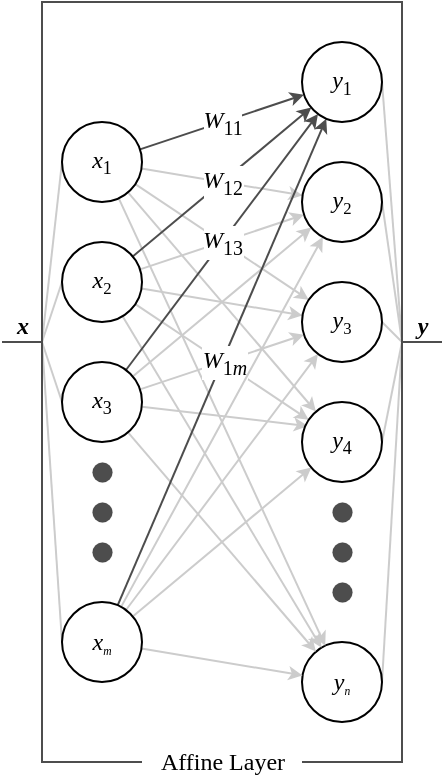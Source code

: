 <mxfile version="20.3.7" type="github">
  <diagram id="YHXNMDAUgjNIEf82KM6D" name="affine">
    <mxGraphModel dx="312" dy="474" grid="1" gridSize="10" guides="1" tooltips="1" connect="1" arrows="1" fold="1" page="1" pageScale="1" pageWidth="827" pageHeight="1169" math="0" shadow="0">
      <root>
        <mxCell id="0" />
        <mxCell id="1" parent="0" />
        <mxCell id="JFmZcP9b4A3JIfBgf7JJ-6" value="" style="endArrow=none;html=1;rounded=0;strokeColor=#CCCCCC;entryX=1;entryY=0.5;entryDx=0;entryDy=0;" edge="1" parent="1" target="ii_1wvdTF_ilezys5I7p-11">
          <mxGeometry width="50" height="50" relative="1" as="geometry">
            <mxPoint x="290" y="270" as="sourcePoint" />
            <mxPoint x="310" y="300" as="targetPoint" />
          </mxGeometry>
        </mxCell>
        <mxCell id="JFmZcP9b4A3JIfBgf7JJ-7" value="" style="endArrow=none;html=1;rounded=0;strokeColor=#CCCCCC;entryX=1;entryY=0.5;entryDx=0;entryDy=0;" edge="1" parent="1" target="ii_1wvdTF_ilezys5I7p-13">
          <mxGeometry width="50" height="50" relative="1" as="geometry">
            <mxPoint x="290" y="270" as="sourcePoint" />
            <mxPoint x="290" y="150" as="targetPoint" />
          </mxGeometry>
        </mxCell>
        <mxCell id="JFmZcP9b4A3JIfBgf7JJ-8" value="" style="endArrow=none;html=1;rounded=0;strokeColor=#CCCCCC;entryX=1;entryY=0.5;entryDx=0;entryDy=0;" edge="1" parent="1" target="ii_1wvdTF_ilezys5I7p-16">
          <mxGeometry width="50" height="50" relative="1" as="geometry">
            <mxPoint x="290" y="270" as="sourcePoint" />
            <mxPoint x="290" y="210" as="targetPoint" />
          </mxGeometry>
        </mxCell>
        <mxCell id="JFmZcP9b4A3JIfBgf7JJ-9" value="" style="endArrow=none;html=1;rounded=0;strokeColor=#CCCCCC;entryX=1;entryY=0.5;entryDx=0;entryDy=0;exitX=1;exitY=0.5;exitDx=0;exitDy=0;" edge="1" parent="1" source="ii_1wvdTF_ilezys5I7p-14">
          <mxGeometry width="50" height="50" relative="1" as="geometry">
            <mxPoint x="300" y="280" as="sourcePoint" />
            <mxPoint x="290" y="270" as="targetPoint" />
          </mxGeometry>
        </mxCell>
        <mxCell id="JFmZcP9b4A3JIfBgf7JJ-10" value="" style="endArrow=none;html=1;rounded=0;strokeColor=#CCCCCC;exitX=1;exitY=0.5;exitDx=0;exitDy=0;" edge="1" parent="1" source="ii_1wvdTF_ilezys5I7p-15">
          <mxGeometry width="50" height="50" relative="1" as="geometry">
            <mxPoint x="290" y="330" as="sourcePoint" />
            <mxPoint x="290" y="270" as="targetPoint" />
          </mxGeometry>
        </mxCell>
        <mxCell id="JFmZcP9b4A3JIfBgf7JJ-1" value="" style="endArrow=none;html=1;rounded=0;strokeColor=#CCCCCC;entryX=0;entryY=0.5;entryDx=0;entryDy=0;" edge="1" parent="1" target="ii_1wvdTF_ilezys5I7p-1">
          <mxGeometry width="50" height="50" relative="1" as="geometry">
            <mxPoint x="110" y="270" as="sourcePoint" />
            <mxPoint x="270" y="320" as="targetPoint" />
          </mxGeometry>
        </mxCell>
        <mxCell id="JFmZcP9b4A3JIfBgf7JJ-3" value="" style="endArrow=none;html=1;rounded=0;strokeColor=#CCCCCC;entryX=0;entryY=0.5;entryDx=0;entryDy=0;" edge="1" parent="1" target="ii_1wvdTF_ilezys5I7p-8">
          <mxGeometry width="50" height="50" relative="1" as="geometry">
            <mxPoint x="110" y="270" as="sourcePoint" />
            <mxPoint x="130" y="190" as="targetPoint" />
          </mxGeometry>
        </mxCell>
        <mxCell id="JFmZcP9b4A3JIfBgf7JJ-4" value="" style="endArrow=none;html=1;rounded=0;strokeColor=#CCCCCC;entryX=0;entryY=0.5;entryDx=0;entryDy=0;" edge="1" parent="1" target="ii_1wvdTF_ilezys5I7p-9">
          <mxGeometry width="50" height="50" relative="1" as="geometry">
            <mxPoint x="110" y="270" as="sourcePoint" />
            <mxPoint x="130" y="250" as="targetPoint" />
          </mxGeometry>
        </mxCell>
        <mxCell id="JFmZcP9b4A3JIfBgf7JJ-5" value="" style="endArrow=none;html=1;rounded=0;strokeColor=#CCCCCC;entryX=0;entryY=0.5;entryDx=0;entryDy=0;" edge="1" parent="1" target="ii_1wvdTF_ilezys5I7p-10">
          <mxGeometry width="50" height="50" relative="1" as="geometry">
            <mxPoint x="110" y="270" as="sourcePoint" />
            <mxPoint x="130" y="310" as="targetPoint" />
          </mxGeometry>
        </mxCell>
        <mxCell id="ii_1wvdTF_ilezys5I7p-67" value="" style="group" parent="1" vertex="1" connectable="0">
          <mxGeometry x="110" y="100" width="180" height="390" as="geometry" />
        </mxCell>
        <mxCell id="ii_1wvdTF_ilezys5I7p-64" value="" style="rounded=0;whiteSpace=wrap;html=1;strokeWidth=1;fontFamily=Times New Roman;fontSize=12;fontColor=default;fillColor=none;strokeColor=#4D4D4D;" parent="ii_1wvdTF_ilezys5I7p-67" vertex="1">
          <mxGeometry width="180" height="380" as="geometry" />
        </mxCell>
        <mxCell id="ii_1wvdTF_ilezys5I7p-66" value="Affine Layer" style="text;html=1;align=center;verticalAlign=middle;resizable=0;points=[];autosize=1;strokeColor=none;fillColor=default;fontSize=12;fontFamily=Times New Roman;fontColor=default;spacing=0;" parent="ii_1wvdTF_ilezys5I7p-67" vertex="1">
          <mxGeometry x="50" y="370" width="80" height="20" as="geometry" />
        </mxCell>
        <mxCell id="ii_1wvdTF_ilezys5I7p-15" value="&lt;font face=&quot;Times New Roman&quot;&gt;&lt;i style=&quot;font-size: 12px;&quot;&gt;y&lt;/i&gt;&lt;i style=&quot;font-size: 6.944px;&quot;&gt;&lt;sub&gt;n&lt;/sub&gt;&lt;/i&gt;&lt;/font&gt;" style="ellipse;whiteSpace=wrap;html=1;aspect=fixed;" parent="ii_1wvdTF_ilezys5I7p-67" vertex="1">
          <mxGeometry x="130" y="320" width="40" height="40" as="geometry" />
        </mxCell>
        <mxCell id="ii_1wvdTF_ilezys5I7p-34" value="" style="group" parent="1" vertex="1" connectable="0">
          <mxGeometry x="135" y="330" width="10" height="50" as="geometry" />
        </mxCell>
        <mxCell id="ii_1wvdTF_ilezys5I7p-26" value="" style="ellipse;whiteSpace=wrap;html=1;aspect=fixed;strokeWidth=0;fontFamily=Times New Roman;fontSize=12;fillColor=#4D4D4D;" parent="ii_1wvdTF_ilezys5I7p-34" vertex="1">
          <mxGeometry width="10" height="10" as="geometry" />
        </mxCell>
        <mxCell id="ii_1wvdTF_ilezys5I7p-27" value="" style="ellipse;whiteSpace=wrap;html=1;aspect=fixed;strokeWidth=0;fontFamily=Times New Roman;fontSize=12;fillColor=#4D4D4D;" parent="ii_1wvdTF_ilezys5I7p-34" vertex="1">
          <mxGeometry y="20" width="10" height="10" as="geometry" />
        </mxCell>
        <mxCell id="ii_1wvdTF_ilezys5I7p-28" value="" style="ellipse;whiteSpace=wrap;html=1;aspect=fixed;strokeWidth=0;fontFamily=Times New Roman;fontSize=12;fillColor=#4D4D4D;" parent="ii_1wvdTF_ilezys5I7p-34" vertex="1">
          <mxGeometry y="40" width="10" height="10" as="geometry" />
        </mxCell>
        <mxCell id="ii_1wvdTF_ilezys5I7p-35" value="" style="group" parent="1" vertex="1" connectable="0">
          <mxGeometry x="255" y="350" width="10" height="50" as="geometry" />
        </mxCell>
        <mxCell id="ii_1wvdTF_ilezys5I7p-36" value="" style="ellipse;whiteSpace=wrap;html=1;aspect=fixed;strokeWidth=0;fontFamily=Times New Roman;fontSize=12;fillColor=#4D4D4D;" parent="ii_1wvdTF_ilezys5I7p-35" vertex="1">
          <mxGeometry width="10" height="10" as="geometry" />
        </mxCell>
        <mxCell id="ii_1wvdTF_ilezys5I7p-37" value="" style="ellipse;whiteSpace=wrap;html=1;aspect=fixed;strokeWidth=0;fontFamily=Times New Roman;fontSize=12;fillColor=#4D4D4D;" parent="ii_1wvdTF_ilezys5I7p-35" vertex="1">
          <mxGeometry y="20" width="10" height="10" as="geometry" />
        </mxCell>
        <mxCell id="ii_1wvdTF_ilezys5I7p-38" value="" style="ellipse;whiteSpace=wrap;html=1;aspect=fixed;strokeWidth=0;fontFamily=Times New Roman;fontSize=12;fillColor=#4D4D4D;" parent="ii_1wvdTF_ilezys5I7p-35" vertex="1">
          <mxGeometry y="40" width="10" height="10" as="geometry" />
        </mxCell>
        <mxCell id="ii_1wvdTF_ilezys5I7p-39" value="&lt;span style=&quot;font-size: 12px;&quot;&gt;&lt;i style=&quot;&quot;&gt;W&lt;/i&gt;&lt;/span&gt;&lt;sub&gt;11&lt;/sub&gt;" style="endArrow=classic;html=1;rounded=0;labelBackgroundColor=default;sketch=0;strokeColor=#4D4D4D;strokeWidth=1;fontFamily=Times New Roman;fontSize=12;fontColor=default;startSize=4;endSize=4;sourcePerimeterSpacing=0;targetPerimeterSpacing=0;shape=connector;jumpStyle=none;jumpSize=4;" parent="1" source="ii_1wvdTF_ilezys5I7p-1" target="ii_1wvdTF_ilezys5I7p-11" edge="1">
          <mxGeometry width="50" height="50" relative="1" as="geometry">
            <mxPoint x="200" y="350" as="sourcePoint" />
            <mxPoint x="250" y="300" as="targetPoint" />
          </mxGeometry>
        </mxCell>
        <mxCell id="ii_1wvdTF_ilezys5I7p-41" value="" style="endArrow=classic;html=1;rounded=0;labelBackgroundColor=default;sketch=0;strokeColor=#CCCCCC;strokeWidth=1;fontFamily=Times New Roman;fontSize=12;fontColor=default;startSize=4;endSize=4;sourcePerimeterSpacing=0;targetPerimeterSpacing=0;shape=connector;jumpStyle=none;jumpSize=4;" parent="1" source="ii_1wvdTF_ilezys5I7p-8" target="ii_1wvdTF_ilezys5I7p-13" edge="1">
          <mxGeometry width="50" height="50" relative="1" as="geometry">
            <mxPoint x="150" y="230" as="sourcePoint" />
            <mxPoint x="230" y="190" as="targetPoint" />
          </mxGeometry>
        </mxCell>
        <mxCell id="ii_1wvdTF_ilezys5I7p-42" value="" style="endArrow=classic;html=1;rounded=0;labelBackgroundColor=default;sketch=0;strokeColor=#CCCCCC;strokeWidth=1;fontFamily=Times New Roman;fontSize=12;fontColor=default;startSize=4;endSize=4;sourcePerimeterSpacing=0;targetPerimeterSpacing=0;shape=connector;jumpStyle=none;jumpSize=4;" parent="1" source="ii_1wvdTF_ilezys5I7p-9" target="ii_1wvdTF_ilezys5I7p-16" edge="1">
          <mxGeometry width="50" height="50" relative="1" as="geometry">
            <mxPoint x="160" y="300" as="sourcePoint" />
            <mxPoint x="240" y="260" as="targetPoint" />
          </mxGeometry>
        </mxCell>
        <mxCell id="ii_1wvdTF_ilezys5I7p-43" value="" style="endArrow=classic;html=1;rounded=0;labelBackgroundColor=default;sketch=0;strokeColor=#CCCCCC;strokeWidth=1;fontFamily=Times New Roman;fontSize=12;fontColor=default;startSize=4;endSize=4;sourcePerimeterSpacing=0;targetPerimeterSpacing=0;shape=connector;jumpStyle=none;jumpSize=4;" parent="1" source="ii_1wvdTF_ilezys5I7p-1" target="ii_1wvdTF_ilezys5I7p-13" edge="1">
          <mxGeometry width="50" height="50" relative="1" as="geometry">
            <mxPoint x="168.992" y="243.729" as="sourcePoint" />
            <mxPoint x="251.026" y="216.325" as="targetPoint" />
          </mxGeometry>
        </mxCell>
        <mxCell id="ii_1wvdTF_ilezys5I7p-44" value="" style="endArrow=classic;html=1;rounded=0;labelBackgroundColor=default;sketch=0;strokeColor=#CCCCCC;strokeWidth=1;fontFamily=Times New Roman;fontSize=12;fontColor=default;startSize=4;endSize=4;sourcePerimeterSpacing=0;targetPerimeterSpacing=0;shape=connector;jumpStyle=none;jumpSize=4;" parent="1" source="ii_1wvdTF_ilezys5I7p-1" target="ii_1wvdTF_ilezys5I7p-16" edge="1">
          <mxGeometry width="50" height="50" relative="1" as="geometry">
            <mxPoint x="169.728" y="193.288" as="sourcePoint" />
            <mxPoint x="250.272" y="206.712" as="targetPoint" />
          </mxGeometry>
        </mxCell>
        <mxCell id="ii_1wvdTF_ilezys5I7p-45" value="" style="endArrow=classic;html=1;rounded=0;labelBackgroundColor=default;sketch=0;strokeColor=#CCCCCC;strokeWidth=1;fontFamily=Times New Roman;fontSize=12;fontColor=default;startSize=4;endSize=4;sourcePerimeterSpacing=0;targetPerimeterSpacing=0;shape=connector;jumpStyle=none;jumpSize=4;" parent="1" source="ii_1wvdTF_ilezys5I7p-1" target="ii_1wvdTF_ilezys5I7p-14" edge="1">
          <mxGeometry width="50" height="50" relative="1" as="geometry">
            <mxPoint x="166.665" y="201.059" as="sourcePoint" />
            <mxPoint x="253.359" y="258.906" as="targetPoint" />
          </mxGeometry>
        </mxCell>
        <mxCell id="ii_1wvdTF_ilezys5I7p-46" value="" style="endArrow=classic;html=1;rounded=0;labelBackgroundColor=default;sketch=0;strokeColor=#CCCCCC;strokeWidth=1;fontFamily=Times New Roman;fontSize=12;fontColor=default;startSize=4;endSize=4;sourcePerimeterSpacing=0;targetPerimeterSpacing=0;shape=connector;jumpStyle=none;jumpSize=4;" parent="1" source="ii_1wvdTF_ilezys5I7p-1" target="ii_1wvdTF_ilezys5I7p-15" edge="1">
          <mxGeometry width="50" height="50" relative="1" as="geometry">
            <mxPoint x="162.997" y="205.202" as="sourcePoint" />
            <mxPoint x="256.984" y="314.815" as="targetPoint" />
          </mxGeometry>
        </mxCell>
        <mxCell id="ii_1wvdTF_ilezys5I7p-48" value="" style="endArrow=classic;html=1;rounded=0;labelBackgroundColor=default;sketch=0;strokeColor=#CCCCCC;strokeWidth=1;fontFamily=Times New Roman;fontSize=12;fontColor=default;startSize=4;endSize=4;sourcePerimeterSpacing=0;targetPerimeterSpacing=0;shape=connector;jumpStyle=none;jumpSize=4;" parent="1" source="ii_1wvdTF_ilezys5I7p-8" target="ii_1wvdTF_ilezys5I7p-16" edge="1">
          <mxGeometry width="50" height="50" relative="1" as="geometry">
            <mxPoint x="165.347" y="237.176" as="sourcePoint" />
            <mxPoint x="254.636" y="162.804" as="targetPoint" />
          </mxGeometry>
        </mxCell>
        <mxCell id="ii_1wvdTF_ilezys5I7p-50" value="" style="endArrow=classic;html=1;rounded=0;labelBackgroundColor=default;sketch=0;strokeColor=#CCCCCC;strokeWidth=1;fontFamily=Times New Roman;fontSize=12;fontColor=default;startSize=4;endSize=4;sourcePerimeterSpacing=0;targetPerimeterSpacing=0;shape=connector;jumpStyle=none;jumpSize=4;" parent="1" source="ii_1wvdTF_ilezys5I7p-8" target="ii_1wvdTF_ilezys5I7p-14" edge="1">
          <mxGeometry width="50" height="50" relative="1" as="geometry">
            <mxPoint x="169.728" y="253.288" as="sourcePoint" />
            <mxPoint x="250.272" y="266.712" as="targetPoint" />
          </mxGeometry>
        </mxCell>
        <mxCell id="ii_1wvdTF_ilezys5I7p-51" value="" style="endArrow=classic;html=1;rounded=0;labelBackgroundColor=default;sketch=0;strokeColor=#CCCCCC;strokeWidth=1;fontFamily=Times New Roman;fontSize=12;fontColor=default;startSize=4;endSize=4;sourcePerimeterSpacing=0;targetPerimeterSpacing=0;shape=connector;jumpStyle=none;jumpSize=4;" parent="1" source="ii_1wvdTF_ilezys5I7p-8" target="ii_1wvdTF_ilezys5I7p-15" edge="1">
          <mxGeometry width="50" height="50" relative="1" as="geometry">
            <mxPoint x="166.665" y="261.059" as="sourcePoint" />
            <mxPoint x="253.359" y="318.906" as="targetPoint" />
          </mxGeometry>
        </mxCell>
        <mxCell id="ii_1wvdTF_ilezys5I7p-53" value="" style="endArrow=classic;html=1;rounded=0;labelBackgroundColor=default;sketch=0;strokeColor=#CCCCCC;strokeWidth=1;fontFamily=Times New Roman;fontSize=12;fontColor=default;startSize=4;endSize=4;sourcePerimeterSpacing=0;targetPerimeterSpacing=0;shape=connector;jumpStyle=none;jumpSize=4;" parent="1" source="ii_1wvdTF_ilezys5I7p-9" target="ii_1wvdTF_ilezys5I7p-13" edge="1">
          <mxGeometry width="50" height="50" relative="1" as="geometry">
            <mxPoint x="161.983" y="293.987" as="sourcePoint" />
            <mxPoint x="258.0" y="166.0" as="targetPoint" />
          </mxGeometry>
        </mxCell>
        <mxCell id="ii_1wvdTF_ilezys5I7p-54" value="" style="endArrow=classic;html=1;rounded=0;labelBackgroundColor=default;sketch=0;strokeColor=#CCCCCC;strokeWidth=1;fontFamily=Times New Roman;fontSize=12;fontColor=default;startSize=4;endSize=4;sourcePerimeterSpacing=0;targetPerimeterSpacing=0;shape=connector;jumpStyle=none;jumpSize=4;entryX=0.074;entryY=0.301;entryDx=0;entryDy=0;entryPerimeter=0;" parent="1" source="ii_1wvdTF_ilezys5I7p-9" target="ii_1wvdTF_ilezys5I7p-14" edge="1">
          <mxGeometry width="50" height="50" relative="1" as="geometry">
            <mxPoint x="165.347" y="297.176" as="sourcePoint" />
            <mxPoint x="254.636" y="222.804" as="targetPoint" />
          </mxGeometry>
        </mxCell>
        <mxCell id="ii_1wvdTF_ilezys5I7p-55" value="" style="endArrow=classic;html=1;rounded=0;labelBackgroundColor=default;sketch=0;strokeColor=#CCCCCC;strokeWidth=1;fontFamily=Times New Roman;fontSize=12;fontColor=default;startSize=4;endSize=4;sourcePerimeterSpacing=0;targetPerimeterSpacing=0;shape=connector;jumpStyle=none;jumpSize=4;" parent="1" source="ii_1wvdTF_ilezys5I7p-9" target="ii_1wvdTF_ilezys5I7p-15" edge="1">
          <mxGeometry width="50" height="50" relative="1" as="geometry">
            <mxPoint x="110" y="300" as="sourcePoint" />
            <mxPoint x="252.96" y="322.04" as="targetPoint" />
          </mxGeometry>
        </mxCell>
        <mxCell id="ii_1wvdTF_ilezys5I7p-56" value="" style="endArrow=classic;html=1;rounded=0;labelBackgroundColor=default;sketch=0;strokeColor=#4D4D4D;strokeWidth=1;fontFamily=Times New Roman;fontSize=12;fontColor=default;startSize=4;endSize=4;sourcePerimeterSpacing=0;targetPerimeterSpacing=0;shape=connector;jumpStyle=none;jumpSize=4;" parent="1" source="ii_1wvdTF_ilezys5I7p-10" target="ii_1wvdTF_ilezys5I7p-11" edge="1">
          <mxGeometry width="50" height="50" relative="1" as="geometry">
            <mxPoint x="162.997" y="325.202" as="sourcePoint" />
            <mxPoint x="256.984" y="434.815" as="targetPoint" />
          </mxGeometry>
        </mxCell>
        <mxCell id="ii_1wvdTF_ilezys5I7p-74" value="&lt;i&gt;W&lt;/i&gt;&lt;sub&gt;1&lt;i&gt;m&lt;/i&gt;&lt;/sub&gt;" style="edgeLabel;html=1;align=center;verticalAlign=middle;resizable=0;points=[];fontSize=12;fontFamily=Times New Roman;fontColor=default;" parent="ii_1wvdTF_ilezys5I7p-56" vertex="1" connectable="0">
          <mxGeometry x="0.104" y="-1" relative="1" as="geometry">
            <mxPoint x="-6" y="12" as="offset" />
          </mxGeometry>
        </mxCell>
        <mxCell id="ii_1wvdTF_ilezys5I7p-57" value="" style="endArrow=classic;html=1;rounded=0;labelBackgroundColor=default;sketch=0;strokeColor=#CCCCCC;strokeWidth=1;fontFamily=Times New Roman;fontSize=12;fontColor=default;startSize=4;endSize=4;sourcePerimeterSpacing=0;targetPerimeterSpacing=0;shape=connector;jumpStyle=none;jumpSize=4;" parent="1" source="ii_1wvdTF_ilezys5I7p-10" target="ii_1wvdTF_ilezys5I7p-13" edge="1">
          <mxGeometry width="50" height="50" relative="1" as="geometry">
            <mxPoint x="170" y="430" as="sourcePoint" />
            <mxPoint x="263.273" y="168.835" as="targetPoint" />
          </mxGeometry>
        </mxCell>
        <mxCell id="ii_1wvdTF_ilezys5I7p-58" value="" style="endArrow=classic;html=1;rounded=0;labelBackgroundColor=default;sketch=0;strokeColor=#CCCCCC;strokeWidth=1;fontFamily=Times New Roman;fontSize=12;fontColor=default;startSize=4;endSize=4;sourcePerimeterSpacing=0;targetPerimeterSpacing=0;shape=connector;jumpStyle=none;jumpSize=4;" parent="1" source="ii_1wvdTF_ilezys5I7p-10" target="ii_1wvdTF_ilezys5I7p-16" edge="1">
          <mxGeometry width="50" height="50" relative="1" as="geometry">
            <mxPoint x="159.551" y="412.428" as="sourcePoint" />
            <mxPoint x="260.423" y="227.558" as="targetPoint" />
          </mxGeometry>
        </mxCell>
        <mxCell id="ii_1wvdTF_ilezys5I7p-59" value="" style="endArrow=classic;html=1;rounded=0;labelBackgroundColor=default;sketch=0;strokeColor=#CCCCCC;strokeWidth=1;fontFamily=Times New Roman;fontSize=12;fontColor=default;startSize=4;endSize=4;sourcePerimeterSpacing=0;targetPerimeterSpacing=0;shape=connector;jumpStyle=none;jumpSize=4;" parent="1" source="ii_1wvdTF_ilezys5I7p-10" target="ii_1wvdTF_ilezys5I7p-14" edge="1">
          <mxGeometry width="50" height="50" relative="1" as="geometry">
            <mxPoint x="161.983" y="413.987" as="sourcePoint" />
            <mxPoint x="258.0" y="286.0" as="targetPoint" />
          </mxGeometry>
        </mxCell>
        <mxCell id="ii_1wvdTF_ilezys5I7p-60" value="" style="endArrow=classic;html=1;rounded=0;labelBackgroundColor=default;sketch=0;strokeColor=#CCCCCC;strokeWidth=1;fontFamily=Times New Roman;fontSize=12;fontColor=default;startSize=4;endSize=4;sourcePerimeterSpacing=0;targetPerimeterSpacing=0;shape=connector;jumpStyle=none;jumpSize=4;" parent="1" source="ii_1wvdTF_ilezys5I7p-10" target="ii_1wvdTF_ilezys5I7p-15" edge="1">
          <mxGeometry width="50" height="50" relative="1" as="geometry">
            <mxPoint x="165.347" y="417.176" as="sourcePoint" />
            <mxPoint x="254.636" y="342.804" as="targetPoint" />
          </mxGeometry>
        </mxCell>
        <mxCell id="ii_1wvdTF_ilezys5I7p-70" value="&lt;b&gt;&lt;i&gt;x&lt;/i&gt;&lt;/b&gt;" style="endArrow=none;html=1;rounded=0;labelBackgroundColor=default;sketch=0;strokeColor=#4D4D4D;strokeWidth=1;fontFamily=Times New Roman;fontSize=12;fontColor=default;startSize=4;endSize=4;sourcePerimeterSpacing=0;targetPerimeterSpacing=0;shape=connector;jumpStyle=none;jumpSize=4;spacing=1;spacingLeft=0;labelBorderColor=none;verticalAlign=bottom;labelPosition=center;verticalLabelPosition=middle;align=center;" parent="1" edge="1">
          <mxGeometry width="50" height="50" relative="1" as="geometry">
            <mxPoint x="90" y="270" as="sourcePoint" />
            <mxPoint x="110" y="270" as="targetPoint" />
            <Array as="points">
              <mxPoint x="100" y="270" />
            </Array>
            <mxPoint as="offset" />
          </mxGeometry>
        </mxCell>
        <mxCell id="ii_1wvdTF_ilezys5I7p-72" value="&lt;i&gt;W&lt;/i&gt;&lt;sub&gt;12&lt;/sub&gt;" style="endArrow=classic;html=1;rounded=0;labelBackgroundColor=default;sketch=0;strokeColor=#4D4D4D;strokeWidth=1;fontFamily=Times New Roman;fontSize=12;fontColor=default;startSize=4;endSize=4;sourcePerimeterSpacing=0;targetPerimeterSpacing=0;shape=connector;jumpStyle=none;jumpSize=4;" parent="1" source="ii_1wvdTF_ilezys5I7p-8" target="ii_1wvdTF_ilezys5I7p-11" edge="1">
          <mxGeometry width="50" height="50" relative="1" as="geometry">
            <mxPoint x="168.992" y="183.729" as="sourcePoint" />
            <mxPoint x="251.026" y="156.325" as="targetPoint" />
          </mxGeometry>
        </mxCell>
        <mxCell id="ii_1wvdTF_ilezys5I7p-73" value="&lt;i&gt;W&lt;/i&gt;&lt;sub&gt;13&lt;/sub&gt;" style="endArrow=classic;html=1;rounded=0;labelBackgroundColor=default;sketch=0;strokeColor=#4D4D4D;strokeWidth=1;fontFamily=Times New Roman;fontSize=12;fontColor=default;startSize=4;endSize=4;sourcePerimeterSpacing=0;targetPerimeterSpacing=0;shape=connector;jumpStyle=none;jumpSize=4;" parent="1" source="ii_1wvdTF_ilezys5I7p-9" target="ii_1wvdTF_ilezys5I7p-11" edge="1">
          <mxGeometry width="50" height="50" relative="1" as="geometry">
            <mxPoint x="165.347" y="237.176" as="sourcePoint" />
            <mxPoint x="254.636" y="162.804" as="targetPoint" />
          </mxGeometry>
        </mxCell>
        <mxCell id="ii_1wvdTF_ilezys5I7p-75" value="&lt;b&gt;&lt;i&gt;y&lt;/i&gt;&lt;/b&gt;" style="endArrow=none;html=1;rounded=0;labelBackgroundColor=default;sketch=0;strokeColor=#4D4D4D;strokeWidth=1;fontFamily=Times New Roman;fontSize=12;fontColor=default;startSize=4;endSize=4;sourcePerimeterSpacing=0;targetPerimeterSpacing=0;shape=connector;jumpStyle=none;jumpSize=4;spacing=1;spacingLeft=0;labelBorderColor=none;verticalAlign=bottom;" parent="1" edge="1">
          <mxGeometry width="50" height="50" relative="1" as="geometry">
            <mxPoint x="290" y="270" as="sourcePoint" />
            <mxPoint x="310" y="270" as="targetPoint" />
            <Array as="points">
              <mxPoint x="300" y="270" />
            </Array>
            <mxPoint as="offset" />
          </mxGeometry>
        </mxCell>
        <mxCell id="ii_1wvdTF_ilezys5I7p-1" value="&lt;font size=&quot;1&quot; face=&quot;Times New Roman&quot;&gt;&lt;i style=&quot;font-size: 12px;&quot;&gt;x&lt;/i&gt;&lt;/font&gt;&lt;font size=&quot;1&quot; face=&quot;Times New Roman&quot; style=&quot;&quot;&gt;&lt;sub style=&quot;font-size: 9px;&quot;&gt;1&lt;/sub&gt;&lt;/font&gt;" style="ellipse;whiteSpace=wrap;html=1;aspect=fixed;" parent="1" vertex="1">
          <mxGeometry x="120" y="160" width="40" height="40" as="geometry" />
        </mxCell>
        <mxCell id="ii_1wvdTF_ilezys5I7p-8" value="&lt;font size=&quot;1&quot; face=&quot;Times New Roman&quot;&gt;&lt;i style=&quot;font-size: 12px;&quot;&gt;x&lt;/i&gt;&lt;/font&gt;&lt;font face=&quot;Times New Roman&quot; style=&quot;font-size: 10px;&quot;&gt;&lt;sub&gt;2&lt;/sub&gt;&lt;/font&gt;" style="ellipse;whiteSpace=wrap;html=1;aspect=fixed;" parent="1" vertex="1">
          <mxGeometry x="120" y="220" width="40" height="40" as="geometry" />
        </mxCell>
        <mxCell id="ii_1wvdTF_ilezys5I7p-9" value="&lt;font size=&quot;1&quot; face=&quot;Times New Roman&quot;&gt;&lt;i style=&quot;font-size: 12px;&quot;&gt;x&lt;/i&gt;&lt;/font&gt;&lt;font size=&quot;1&quot; face=&quot;Times New Roman&quot; style=&quot;&quot;&gt;&lt;sub style=&quot;font-size: 9px;&quot;&gt;3&lt;/sub&gt;&lt;/font&gt;" style="ellipse;whiteSpace=wrap;html=1;aspect=fixed;" parent="1" vertex="1">
          <mxGeometry x="120" y="280" width="40" height="40" as="geometry" />
        </mxCell>
        <mxCell id="ii_1wvdTF_ilezys5I7p-10" value="&lt;font face=&quot;Times New Roman&quot;&gt;&lt;i style=&quot;font-size: 12px;&quot;&gt;x&lt;/i&gt;&lt;i style=&quot;font-size: 6.944px;&quot;&gt;&lt;sub&gt;m&lt;/sub&gt;&lt;/i&gt;&lt;/font&gt;" style="ellipse;whiteSpace=wrap;html=1;aspect=fixed;" parent="1" vertex="1">
          <mxGeometry x="120" y="400" width="40" height="40" as="geometry" />
        </mxCell>
        <mxCell id="ii_1wvdTF_ilezys5I7p-11" value="&lt;font face=&quot;Times New Roman&quot; style=&quot;&quot;&gt;&lt;span style=&quot;font-size: 12px;&quot;&gt;&lt;i style=&quot;&quot;&gt;y&lt;/i&gt;&lt;/span&gt;&lt;sub style=&quot;font-size: 9px;&quot;&gt;1&lt;/sub&gt;&lt;/font&gt;" style="ellipse;whiteSpace=wrap;html=1;aspect=fixed;" parent="1" vertex="1">
          <mxGeometry x="240" y="120" width="40" height="40" as="geometry" />
        </mxCell>
        <mxCell id="ii_1wvdTF_ilezys5I7p-13" value="&lt;font size=&quot;1&quot; face=&quot;Times New Roman&quot;&gt;&lt;i style=&quot;font-size: 12px;&quot;&gt;y&lt;/i&gt;&lt;/font&gt;&lt;font face=&quot;Times New Roman&quot; style=&quot;font-size: 10px;&quot;&gt;&lt;sub&gt;2&lt;/sub&gt;&lt;/font&gt;" style="ellipse;whiteSpace=wrap;html=1;aspect=fixed;" parent="1" vertex="1">
          <mxGeometry x="240" y="180" width="40" height="40" as="geometry" />
        </mxCell>
        <mxCell id="ii_1wvdTF_ilezys5I7p-14" value="&lt;font size=&quot;1&quot; face=&quot;Times New Roman&quot;&gt;&lt;i style=&quot;font-size: 12px;&quot;&gt;y&lt;/i&gt;&lt;/font&gt;&lt;font size=&quot;1&quot; face=&quot;Times New Roman&quot; style=&quot;&quot;&gt;&lt;sub style=&quot;font-size: 9px;&quot;&gt;4&lt;/sub&gt;&lt;/font&gt;" style="ellipse;whiteSpace=wrap;html=1;aspect=fixed;" parent="1" vertex="1">
          <mxGeometry x="240" y="300" width="40" height="40" as="geometry" />
        </mxCell>
        <mxCell id="ii_1wvdTF_ilezys5I7p-16" value="&lt;font size=&quot;1&quot; face=&quot;Times New Roman&quot;&gt;&lt;i style=&quot;font-size: 12px;&quot;&gt;y&lt;/i&gt;&lt;/font&gt;&lt;font face=&quot;Times New Roman&quot; style=&quot;font-size: 10px;&quot;&gt;&lt;sub&gt;3&lt;/sub&gt;&lt;/font&gt;" style="ellipse;whiteSpace=wrap;html=1;aspect=fixed;" parent="1" vertex="1">
          <mxGeometry x="240" y="240" width="40" height="40" as="geometry" />
        </mxCell>
      </root>
    </mxGraphModel>
  </diagram>
</mxfile>
